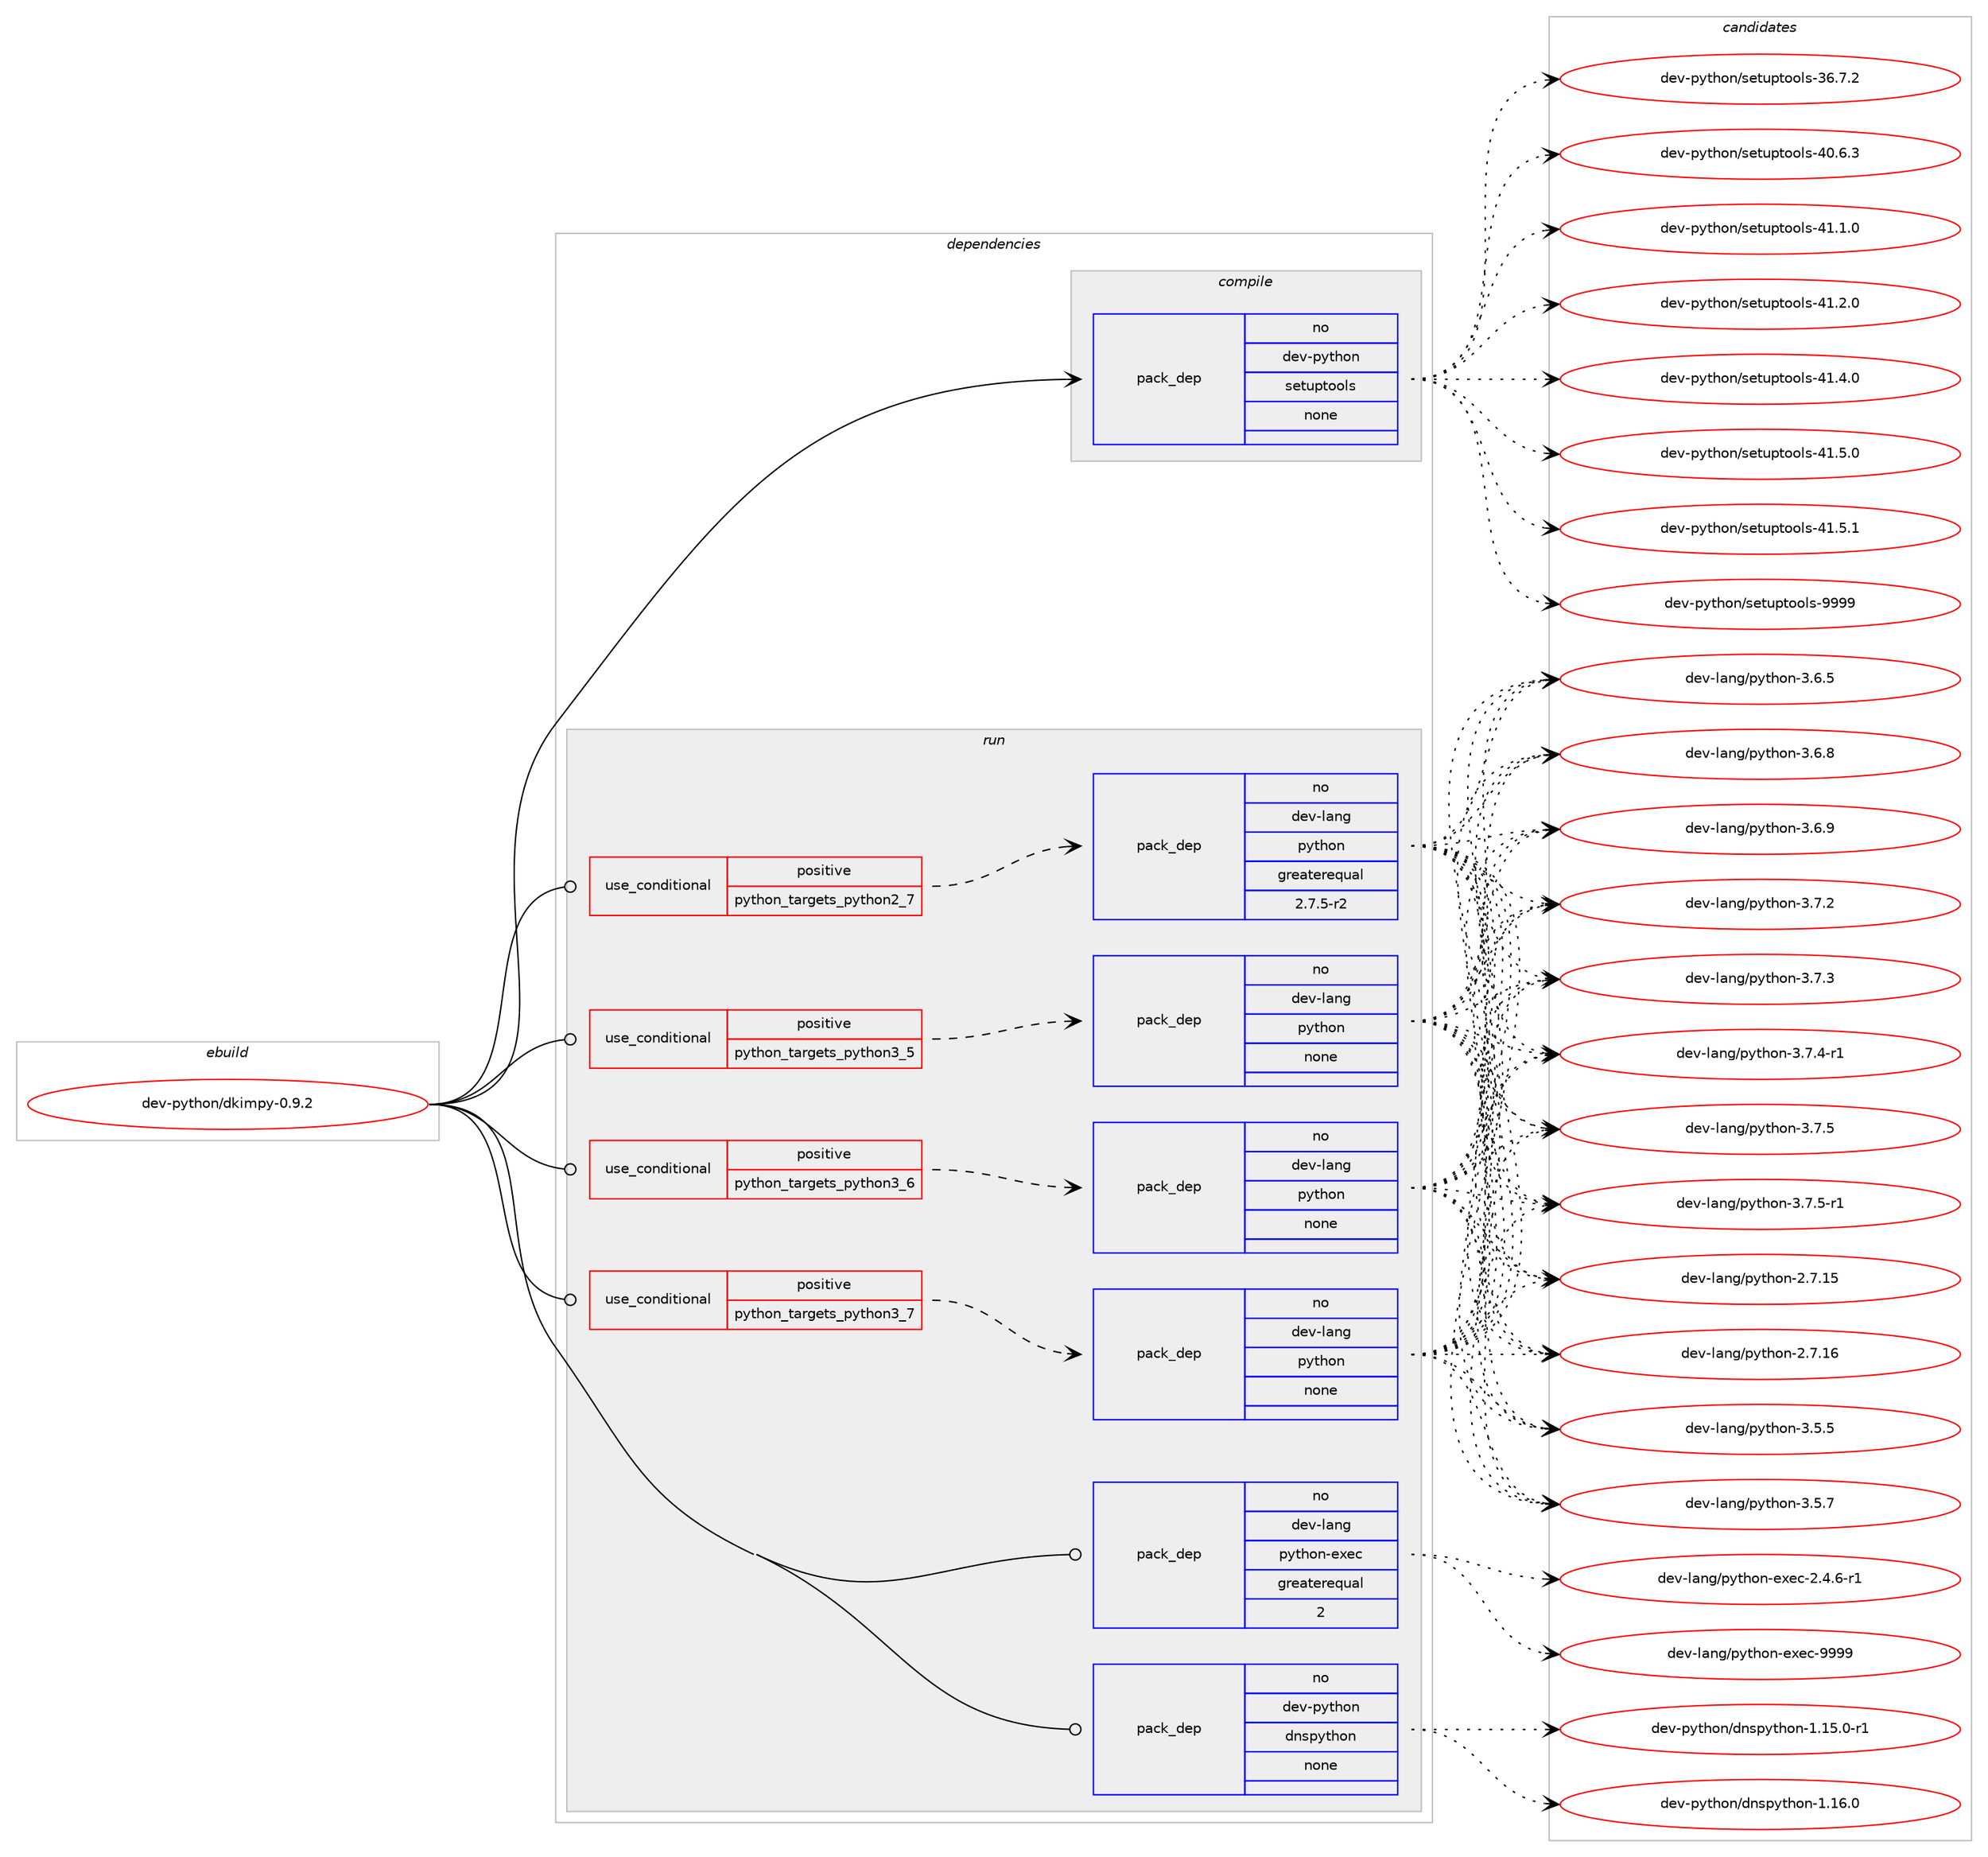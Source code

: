 digraph prolog {

# *************
# Graph options
# *************

newrank=true;
concentrate=true;
compound=true;
graph [rankdir=LR,fontname=Helvetica,fontsize=10,ranksep=1.5];#, ranksep=2.5, nodesep=0.2];
edge  [arrowhead=vee];
node  [fontname=Helvetica,fontsize=10];

# **********
# The ebuild
# **********

subgraph cluster_leftcol {
color=gray;
rank=same;
label=<<i>ebuild</i>>;
id [label="dev-python/dkimpy-0.9.2", color=red, width=4, href="../dev-python/dkimpy-0.9.2.svg"];
}

# ****************
# The dependencies
# ****************

subgraph cluster_midcol {
color=gray;
label=<<i>dependencies</i>>;
subgraph cluster_compile {
fillcolor="#eeeeee";
style=filled;
label=<<i>compile</i>>;
subgraph pack451841 {
dependency602286 [label=<<TABLE BORDER="0" CELLBORDER="1" CELLSPACING="0" CELLPADDING="4" WIDTH="220"><TR><TD ROWSPAN="6" CELLPADDING="30">pack_dep</TD></TR><TR><TD WIDTH="110">no</TD></TR><TR><TD>dev-python</TD></TR><TR><TD>setuptools</TD></TR><TR><TD>none</TD></TR><TR><TD></TD></TR></TABLE>>, shape=none, color=blue];
}
id:e -> dependency602286:w [weight=20,style="solid",arrowhead="vee"];
}
subgraph cluster_compileandrun {
fillcolor="#eeeeee";
style=filled;
label=<<i>compile and run</i>>;
}
subgraph cluster_run {
fillcolor="#eeeeee";
style=filled;
label=<<i>run</i>>;
subgraph cond138651 {
dependency602287 [label=<<TABLE BORDER="0" CELLBORDER="1" CELLSPACING="0" CELLPADDING="4"><TR><TD ROWSPAN="3" CELLPADDING="10">use_conditional</TD></TR><TR><TD>positive</TD></TR><TR><TD>python_targets_python2_7</TD></TR></TABLE>>, shape=none, color=red];
subgraph pack451842 {
dependency602288 [label=<<TABLE BORDER="0" CELLBORDER="1" CELLSPACING="0" CELLPADDING="4" WIDTH="220"><TR><TD ROWSPAN="6" CELLPADDING="30">pack_dep</TD></TR><TR><TD WIDTH="110">no</TD></TR><TR><TD>dev-lang</TD></TR><TR><TD>python</TD></TR><TR><TD>greaterequal</TD></TR><TR><TD>2.7.5-r2</TD></TR></TABLE>>, shape=none, color=blue];
}
dependency602287:e -> dependency602288:w [weight=20,style="dashed",arrowhead="vee"];
}
id:e -> dependency602287:w [weight=20,style="solid",arrowhead="odot"];
subgraph cond138652 {
dependency602289 [label=<<TABLE BORDER="0" CELLBORDER="1" CELLSPACING="0" CELLPADDING="4"><TR><TD ROWSPAN="3" CELLPADDING="10">use_conditional</TD></TR><TR><TD>positive</TD></TR><TR><TD>python_targets_python3_5</TD></TR></TABLE>>, shape=none, color=red];
subgraph pack451843 {
dependency602290 [label=<<TABLE BORDER="0" CELLBORDER="1" CELLSPACING="0" CELLPADDING="4" WIDTH="220"><TR><TD ROWSPAN="6" CELLPADDING="30">pack_dep</TD></TR><TR><TD WIDTH="110">no</TD></TR><TR><TD>dev-lang</TD></TR><TR><TD>python</TD></TR><TR><TD>none</TD></TR><TR><TD></TD></TR></TABLE>>, shape=none, color=blue];
}
dependency602289:e -> dependency602290:w [weight=20,style="dashed",arrowhead="vee"];
}
id:e -> dependency602289:w [weight=20,style="solid",arrowhead="odot"];
subgraph cond138653 {
dependency602291 [label=<<TABLE BORDER="0" CELLBORDER="1" CELLSPACING="0" CELLPADDING="4"><TR><TD ROWSPAN="3" CELLPADDING="10">use_conditional</TD></TR><TR><TD>positive</TD></TR><TR><TD>python_targets_python3_6</TD></TR></TABLE>>, shape=none, color=red];
subgraph pack451844 {
dependency602292 [label=<<TABLE BORDER="0" CELLBORDER="1" CELLSPACING="0" CELLPADDING="4" WIDTH="220"><TR><TD ROWSPAN="6" CELLPADDING="30">pack_dep</TD></TR><TR><TD WIDTH="110">no</TD></TR><TR><TD>dev-lang</TD></TR><TR><TD>python</TD></TR><TR><TD>none</TD></TR><TR><TD></TD></TR></TABLE>>, shape=none, color=blue];
}
dependency602291:e -> dependency602292:w [weight=20,style="dashed",arrowhead="vee"];
}
id:e -> dependency602291:w [weight=20,style="solid",arrowhead="odot"];
subgraph cond138654 {
dependency602293 [label=<<TABLE BORDER="0" CELLBORDER="1" CELLSPACING="0" CELLPADDING="4"><TR><TD ROWSPAN="3" CELLPADDING="10">use_conditional</TD></TR><TR><TD>positive</TD></TR><TR><TD>python_targets_python3_7</TD></TR></TABLE>>, shape=none, color=red];
subgraph pack451845 {
dependency602294 [label=<<TABLE BORDER="0" CELLBORDER="1" CELLSPACING="0" CELLPADDING="4" WIDTH="220"><TR><TD ROWSPAN="6" CELLPADDING="30">pack_dep</TD></TR><TR><TD WIDTH="110">no</TD></TR><TR><TD>dev-lang</TD></TR><TR><TD>python</TD></TR><TR><TD>none</TD></TR><TR><TD></TD></TR></TABLE>>, shape=none, color=blue];
}
dependency602293:e -> dependency602294:w [weight=20,style="dashed",arrowhead="vee"];
}
id:e -> dependency602293:w [weight=20,style="solid",arrowhead="odot"];
subgraph pack451846 {
dependency602295 [label=<<TABLE BORDER="0" CELLBORDER="1" CELLSPACING="0" CELLPADDING="4" WIDTH="220"><TR><TD ROWSPAN="6" CELLPADDING="30">pack_dep</TD></TR><TR><TD WIDTH="110">no</TD></TR><TR><TD>dev-lang</TD></TR><TR><TD>python-exec</TD></TR><TR><TD>greaterequal</TD></TR><TR><TD>2</TD></TR></TABLE>>, shape=none, color=blue];
}
id:e -> dependency602295:w [weight=20,style="solid",arrowhead="odot"];
subgraph pack451847 {
dependency602296 [label=<<TABLE BORDER="0" CELLBORDER="1" CELLSPACING="0" CELLPADDING="4" WIDTH="220"><TR><TD ROWSPAN="6" CELLPADDING="30">pack_dep</TD></TR><TR><TD WIDTH="110">no</TD></TR><TR><TD>dev-python</TD></TR><TR><TD>dnspython</TD></TR><TR><TD>none</TD></TR><TR><TD></TD></TR></TABLE>>, shape=none, color=blue];
}
id:e -> dependency602296:w [weight=20,style="solid",arrowhead="odot"];
}
}

# **************
# The candidates
# **************

subgraph cluster_choices {
rank=same;
color=gray;
label=<<i>candidates</i>>;

subgraph choice451841 {
color=black;
nodesep=1;
choice100101118451121211161041111104711510111611711211611111110811545515446554650 [label="dev-python/setuptools-36.7.2", color=red, width=4,href="../dev-python/setuptools-36.7.2.svg"];
choice100101118451121211161041111104711510111611711211611111110811545524846544651 [label="dev-python/setuptools-40.6.3", color=red, width=4,href="../dev-python/setuptools-40.6.3.svg"];
choice100101118451121211161041111104711510111611711211611111110811545524946494648 [label="dev-python/setuptools-41.1.0", color=red, width=4,href="../dev-python/setuptools-41.1.0.svg"];
choice100101118451121211161041111104711510111611711211611111110811545524946504648 [label="dev-python/setuptools-41.2.0", color=red, width=4,href="../dev-python/setuptools-41.2.0.svg"];
choice100101118451121211161041111104711510111611711211611111110811545524946524648 [label="dev-python/setuptools-41.4.0", color=red, width=4,href="../dev-python/setuptools-41.4.0.svg"];
choice100101118451121211161041111104711510111611711211611111110811545524946534648 [label="dev-python/setuptools-41.5.0", color=red, width=4,href="../dev-python/setuptools-41.5.0.svg"];
choice100101118451121211161041111104711510111611711211611111110811545524946534649 [label="dev-python/setuptools-41.5.1", color=red, width=4,href="../dev-python/setuptools-41.5.1.svg"];
choice10010111845112121116104111110471151011161171121161111111081154557575757 [label="dev-python/setuptools-9999", color=red, width=4,href="../dev-python/setuptools-9999.svg"];
dependency602286:e -> choice100101118451121211161041111104711510111611711211611111110811545515446554650:w [style=dotted,weight="100"];
dependency602286:e -> choice100101118451121211161041111104711510111611711211611111110811545524846544651:w [style=dotted,weight="100"];
dependency602286:e -> choice100101118451121211161041111104711510111611711211611111110811545524946494648:w [style=dotted,weight="100"];
dependency602286:e -> choice100101118451121211161041111104711510111611711211611111110811545524946504648:w [style=dotted,weight="100"];
dependency602286:e -> choice100101118451121211161041111104711510111611711211611111110811545524946524648:w [style=dotted,weight="100"];
dependency602286:e -> choice100101118451121211161041111104711510111611711211611111110811545524946534648:w [style=dotted,weight="100"];
dependency602286:e -> choice100101118451121211161041111104711510111611711211611111110811545524946534649:w [style=dotted,weight="100"];
dependency602286:e -> choice10010111845112121116104111110471151011161171121161111111081154557575757:w [style=dotted,weight="100"];
}
subgraph choice451842 {
color=black;
nodesep=1;
choice10010111845108971101034711212111610411111045504655464953 [label="dev-lang/python-2.7.15", color=red, width=4,href="../dev-lang/python-2.7.15.svg"];
choice10010111845108971101034711212111610411111045504655464954 [label="dev-lang/python-2.7.16", color=red, width=4,href="../dev-lang/python-2.7.16.svg"];
choice100101118451089711010347112121116104111110455146534653 [label="dev-lang/python-3.5.5", color=red, width=4,href="../dev-lang/python-3.5.5.svg"];
choice100101118451089711010347112121116104111110455146534655 [label="dev-lang/python-3.5.7", color=red, width=4,href="../dev-lang/python-3.5.7.svg"];
choice100101118451089711010347112121116104111110455146544653 [label="dev-lang/python-3.6.5", color=red, width=4,href="../dev-lang/python-3.6.5.svg"];
choice100101118451089711010347112121116104111110455146544656 [label="dev-lang/python-3.6.8", color=red, width=4,href="../dev-lang/python-3.6.8.svg"];
choice100101118451089711010347112121116104111110455146544657 [label="dev-lang/python-3.6.9", color=red, width=4,href="../dev-lang/python-3.6.9.svg"];
choice100101118451089711010347112121116104111110455146554650 [label="dev-lang/python-3.7.2", color=red, width=4,href="../dev-lang/python-3.7.2.svg"];
choice100101118451089711010347112121116104111110455146554651 [label="dev-lang/python-3.7.3", color=red, width=4,href="../dev-lang/python-3.7.3.svg"];
choice1001011184510897110103471121211161041111104551465546524511449 [label="dev-lang/python-3.7.4-r1", color=red, width=4,href="../dev-lang/python-3.7.4-r1.svg"];
choice100101118451089711010347112121116104111110455146554653 [label="dev-lang/python-3.7.5", color=red, width=4,href="../dev-lang/python-3.7.5.svg"];
choice1001011184510897110103471121211161041111104551465546534511449 [label="dev-lang/python-3.7.5-r1", color=red, width=4,href="../dev-lang/python-3.7.5-r1.svg"];
dependency602288:e -> choice10010111845108971101034711212111610411111045504655464953:w [style=dotted,weight="100"];
dependency602288:e -> choice10010111845108971101034711212111610411111045504655464954:w [style=dotted,weight="100"];
dependency602288:e -> choice100101118451089711010347112121116104111110455146534653:w [style=dotted,weight="100"];
dependency602288:e -> choice100101118451089711010347112121116104111110455146534655:w [style=dotted,weight="100"];
dependency602288:e -> choice100101118451089711010347112121116104111110455146544653:w [style=dotted,weight="100"];
dependency602288:e -> choice100101118451089711010347112121116104111110455146544656:w [style=dotted,weight="100"];
dependency602288:e -> choice100101118451089711010347112121116104111110455146544657:w [style=dotted,weight="100"];
dependency602288:e -> choice100101118451089711010347112121116104111110455146554650:w [style=dotted,weight="100"];
dependency602288:e -> choice100101118451089711010347112121116104111110455146554651:w [style=dotted,weight="100"];
dependency602288:e -> choice1001011184510897110103471121211161041111104551465546524511449:w [style=dotted,weight="100"];
dependency602288:e -> choice100101118451089711010347112121116104111110455146554653:w [style=dotted,weight="100"];
dependency602288:e -> choice1001011184510897110103471121211161041111104551465546534511449:w [style=dotted,weight="100"];
}
subgraph choice451843 {
color=black;
nodesep=1;
choice10010111845108971101034711212111610411111045504655464953 [label="dev-lang/python-2.7.15", color=red, width=4,href="../dev-lang/python-2.7.15.svg"];
choice10010111845108971101034711212111610411111045504655464954 [label="dev-lang/python-2.7.16", color=red, width=4,href="../dev-lang/python-2.7.16.svg"];
choice100101118451089711010347112121116104111110455146534653 [label="dev-lang/python-3.5.5", color=red, width=4,href="../dev-lang/python-3.5.5.svg"];
choice100101118451089711010347112121116104111110455146534655 [label="dev-lang/python-3.5.7", color=red, width=4,href="../dev-lang/python-3.5.7.svg"];
choice100101118451089711010347112121116104111110455146544653 [label="dev-lang/python-3.6.5", color=red, width=4,href="../dev-lang/python-3.6.5.svg"];
choice100101118451089711010347112121116104111110455146544656 [label="dev-lang/python-3.6.8", color=red, width=4,href="../dev-lang/python-3.6.8.svg"];
choice100101118451089711010347112121116104111110455146544657 [label="dev-lang/python-3.6.9", color=red, width=4,href="../dev-lang/python-3.6.9.svg"];
choice100101118451089711010347112121116104111110455146554650 [label="dev-lang/python-3.7.2", color=red, width=4,href="../dev-lang/python-3.7.2.svg"];
choice100101118451089711010347112121116104111110455146554651 [label="dev-lang/python-3.7.3", color=red, width=4,href="../dev-lang/python-3.7.3.svg"];
choice1001011184510897110103471121211161041111104551465546524511449 [label="dev-lang/python-3.7.4-r1", color=red, width=4,href="../dev-lang/python-3.7.4-r1.svg"];
choice100101118451089711010347112121116104111110455146554653 [label="dev-lang/python-3.7.5", color=red, width=4,href="../dev-lang/python-3.7.5.svg"];
choice1001011184510897110103471121211161041111104551465546534511449 [label="dev-lang/python-3.7.5-r1", color=red, width=4,href="../dev-lang/python-3.7.5-r1.svg"];
dependency602290:e -> choice10010111845108971101034711212111610411111045504655464953:w [style=dotted,weight="100"];
dependency602290:e -> choice10010111845108971101034711212111610411111045504655464954:w [style=dotted,weight="100"];
dependency602290:e -> choice100101118451089711010347112121116104111110455146534653:w [style=dotted,weight="100"];
dependency602290:e -> choice100101118451089711010347112121116104111110455146534655:w [style=dotted,weight="100"];
dependency602290:e -> choice100101118451089711010347112121116104111110455146544653:w [style=dotted,weight="100"];
dependency602290:e -> choice100101118451089711010347112121116104111110455146544656:w [style=dotted,weight="100"];
dependency602290:e -> choice100101118451089711010347112121116104111110455146544657:w [style=dotted,weight="100"];
dependency602290:e -> choice100101118451089711010347112121116104111110455146554650:w [style=dotted,weight="100"];
dependency602290:e -> choice100101118451089711010347112121116104111110455146554651:w [style=dotted,weight="100"];
dependency602290:e -> choice1001011184510897110103471121211161041111104551465546524511449:w [style=dotted,weight="100"];
dependency602290:e -> choice100101118451089711010347112121116104111110455146554653:w [style=dotted,weight="100"];
dependency602290:e -> choice1001011184510897110103471121211161041111104551465546534511449:w [style=dotted,weight="100"];
}
subgraph choice451844 {
color=black;
nodesep=1;
choice10010111845108971101034711212111610411111045504655464953 [label="dev-lang/python-2.7.15", color=red, width=4,href="../dev-lang/python-2.7.15.svg"];
choice10010111845108971101034711212111610411111045504655464954 [label="dev-lang/python-2.7.16", color=red, width=4,href="../dev-lang/python-2.7.16.svg"];
choice100101118451089711010347112121116104111110455146534653 [label="dev-lang/python-3.5.5", color=red, width=4,href="../dev-lang/python-3.5.5.svg"];
choice100101118451089711010347112121116104111110455146534655 [label="dev-lang/python-3.5.7", color=red, width=4,href="../dev-lang/python-3.5.7.svg"];
choice100101118451089711010347112121116104111110455146544653 [label="dev-lang/python-3.6.5", color=red, width=4,href="../dev-lang/python-3.6.5.svg"];
choice100101118451089711010347112121116104111110455146544656 [label="dev-lang/python-3.6.8", color=red, width=4,href="../dev-lang/python-3.6.8.svg"];
choice100101118451089711010347112121116104111110455146544657 [label="dev-lang/python-3.6.9", color=red, width=4,href="../dev-lang/python-3.6.9.svg"];
choice100101118451089711010347112121116104111110455146554650 [label="dev-lang/python-3.7.2", color=red, width=4,href="../dev-lang/python-3.7.2.svg"];
choice100101118451089711010347112121116104111110455146554651 [label="dev-lang/python-3.7.3", color=red, width=4,href="../dev-lang/python-3.7.3.svg"];
choice1001011184510897110103471121211161041111104551465546524511449 [label="dev-lang/python-3.7.4-r1", color=red, width=4,href="../dev-lang/python-3.7.4-r1.svg"];
choice100101118451089711010347112121116104111110455146554653 [label="dev-lang/python-3.7.5", color=red, width=4,href="../dev-lang/python-3.7.5.svg"];
choice1001011184510897110103471121211161041111104551465546534511449 [label="dev-lang/python-3.7.5-r1", color=red, width=4,href="../dev-lang/python-3.7.5-r1.svg"];
dependency602292:e -> choice10010111845108971101034711212111610411111045504655464953:w [style=dotted,weight="100"];
dependency602292:e -> choice10010111845108971101034711212111610411111045504655464954:w [style=dotted,weight="100"];
dependency602292:e -> choice100101118451089711010347112121116104111110455146534653:w [style=dotted,weight="100"];
dependency602292:e -> choice100101118451089711010347112121116104111110455146534655:w [style=dotted,weight="100"];
dependency602292:e -> choice100101118451089711010347112121116104111110455146544653:w [style=dotted,weight="100"];
dependency602292:e -> choice100101118451089711010347112121116104111110455146544656:w [style=dotted,weight="100"];
dependency602292:e -> choice100101118451089711010347112121116104111110455146544657:w [style=dotted,weight="100"];
dependency602292:e -> choice100101118451089711010347112121116104111110455146554650:w [style=dotted,weight="100"];
dependency602292:e -> choice100101118451089711010347112121116104111110455146554651:w [style=dotted,weight="100"];
dependency602292:e -> choice1001011184510897110103471121211161041111104551465546524511449:w [style=dotted,weight="100"];
dependency602292:e -> choice100101118451089711010347112121116104111110455146554653:w [style=dotted,weight="100"];
dependency602292:e -> choice1001011184510897110103471121211161041111104551465546534511449:w [style=dotted,weight="100"];
}
subgraph choice451845 {
color=black;
nodesep=1;
choice10010111845108971101034711212111610411111045504655464953 [label="dev-lang/python-2.7.15", color=red, width=4,href="../dev-lang/python-2.7.15.svg"];
choice10010111845108971101034711212111610411111045504655464954 [label="dev-lang/python-2.7.16", color=red, width=4,href="../dev-lang/python-2.7.16.svg"];
choice100101118451089711010347112121116104111110455146534653 [label="dev-lang/python-3.5.5", color=red, width=4,href="../dev-lang/python-3.5.5.svg"];
choice100101118451089711010347112121116104111110455146534655 [label="dev-lang/python-3.5.7", color=red, width=4,href="../dev-lang/python-3.5.7.svg"];
choice100101118451089711010347112121116104111110455146544653 [label="dev-lang/python-3.6.5", color=red, width=4,href="../dev-lang/python-3.6.5.svg"];
choice100101118451089711010347112121116104111110455146544656 [label="dev-lang/python-3.6.8", color=red, width=4,href="../dev-lang/python-3.6.8.svg"];
choice100101118451089711010347112121116104111110455146544657 [label="dev-lang/python-3.6.9", color=red, width=4,href="../dev-lang/python-3.6.9.svg"];
choice100101118451089711010347112121116104111110455146554650 [label="dev-lang/python-3.7.2", color=red, width=4,href="../dev-lang/python-3.7.2.svg"];
choice100101118451089711010347112121116104111110455146554651 [label="dev-lang/python-3.7.3", color=red, width=4,href="../dev-lang/python-3.7.3.svg"];
choice1001011184510897110103471121211161041111104551465546524511449 [label="dev-lang/python-3.7.4-r1", color=red, width=4,href="../dev-lang/python-3.7.4-r1.svg"];
choice100101118451089711010347112121116104111110455146554653 [label="dev-lang/python-3.7.5", color=red, width=4,href="../dev-lang/python-3.7.5.svg"];
choice1001011184510897110103471121211161041111104551465546534511449 [label="dev-lang/python-3.7.5-r1", color=red, width=4,href="../dev-lang/python-3.7.5-r1.svg"];
dependency602294:e -> choice10010111845108971101034711212111610411111045504655464953:w [style=dotted,weight="100"];
dependency602294:e -> choice10010111845108971101034711212111610411111045504655464954:w [style=dotted,weight="100"];
dependency602294:e -> choice100101118451089711010347112121116104111110455146534653:w [style=dotted,weight="100"];
dependency602294:e -> choice100101118451089711010347112121116104111110455146534655:w [style=dotted,weight="100"];
dependency602294:e -> choice100101118451089711010347112121116104111110455146544653:w [style=dotted,weight="100"];
dependency602294:e -> choice100101118451089711010347112121116104111110455146544656:w [style=dotted,weight="100"];
dependency602294:e -> choice100101118451089711010347112121116104111110455146544657:w [style=dotted,weight="100"];
dependency602294:e -> choice100101118451089711010347112121116104111110455146554650:w [style=dotted,weight="100"];
dependency602294:e -> choice100101118451089711010347112121116104111110455146554651:w [style=dotted,weight="100"];
dependency602294:e -> choice1001011184510897110103471121211161041111104551465546524511449:w [style=dotted,weight="100"];
dependency602294:e -> choice100101118451089711010347112121116104111110455146554653:w [style=dotted,weight="100"];
dependency602294:e -> choice1001011184510897110103471121211161041111104551465546534511449:w [style=dotted,weight="100"];
}
subgraph choice451846 {
color=black;
nodesep=1;
choice10010111845108971101034711212111610411111045101120101994550465246544511449 [label="dev-lang/python-exec-2.4.6-r1", color=red, width=4,href="../dev-lang/python-exec-2.4.6-r1.svg"];
choice10010111845108971101034711212111610411111045101120101994557575757 [label="dev-lang/python-exec-9999", color=red, width=4,href="../dev-lang/python-exec-9999.svg"];
dependency602295:e -> choice10010111845108971101034711212111610411111045101120101994550465246544511449:w [style=dotted,weight="100"];
dependency602295:e -> choice10010111845108971101034711212111610411111045101120101994557575757:w [style=dotted,weight="100"];
}
subgraph choice451847 {
color=black;
nodesep=1;
choice1001011184511212111610411111047100110115112121116104111110454946495346484511449 [label="dev-python/dnspython-1.15.0-r1", color=red, width=4,href="../dev-python/dnspython-1.15.0-r1.svg"];
choice100101118451121211161041111104710011011511212111610411111045494649544648 [label="dev-python/dnspython-1.16.0", color=red, width=4,href="../dev-python/dnspython-1.16.0.svg"];
dependency602296:e -> choice1001011184511212111610411111047100110115112121116104111110454946495346484511449:w [style=dotted,weight="100"];
dependency602296:e -> choice100101118451121211161041111104710011011511212111610411111045494649544648:w [style=dotted,weight="100"];
}
}

}
